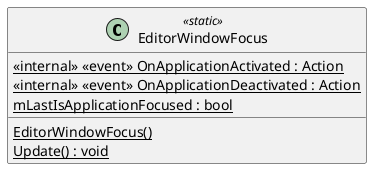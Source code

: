@startuml
class EditorWindowFocus <<static>> {
    <<internal>> {static}  <<event>> OnApplicationActivated : Action 
    <<internal>> {static}  <<event>> OnApplicationDeactivated : Action 
    {static} EditorWindowFocus()
    {static} Update() : void
    {static} mLastIsApplicationFocused : bool
}
@enduml
